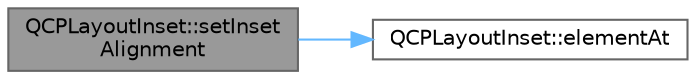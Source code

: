 digraph "QCPLayoutInset::setInsetAlignment"
{
 // LATEX_PDF_SIZE
  bgcolor="transparent";
  edge [fontname=Helvetica,fontsize=10,labelfontname=Helvetica,labelfontsize=10];
  node [fontname=Helvetica,fontsize=10,shape=box,height=0.2,width=0.4];
  rankdir="LR";
  Node1 [label="QCPLayoutInset::setInset\lAlignment",height=0.2,width=0.4,color="gray40", fillcolor="grey60", style="filled", fontcolor="black",tooltip=" "];
  Node1 -> Node2 [color="steelblue1",style="solid"];
  Node2 [label="QCPLayoutInset::elementAt",height=0.2,width=0.4,color="grey40", fillcolor="white", style="filled",URL="$class_q_c_p_layout_inset.html#a881ca205605bae9c034733b808f93a02",tooltip=" "];
}
